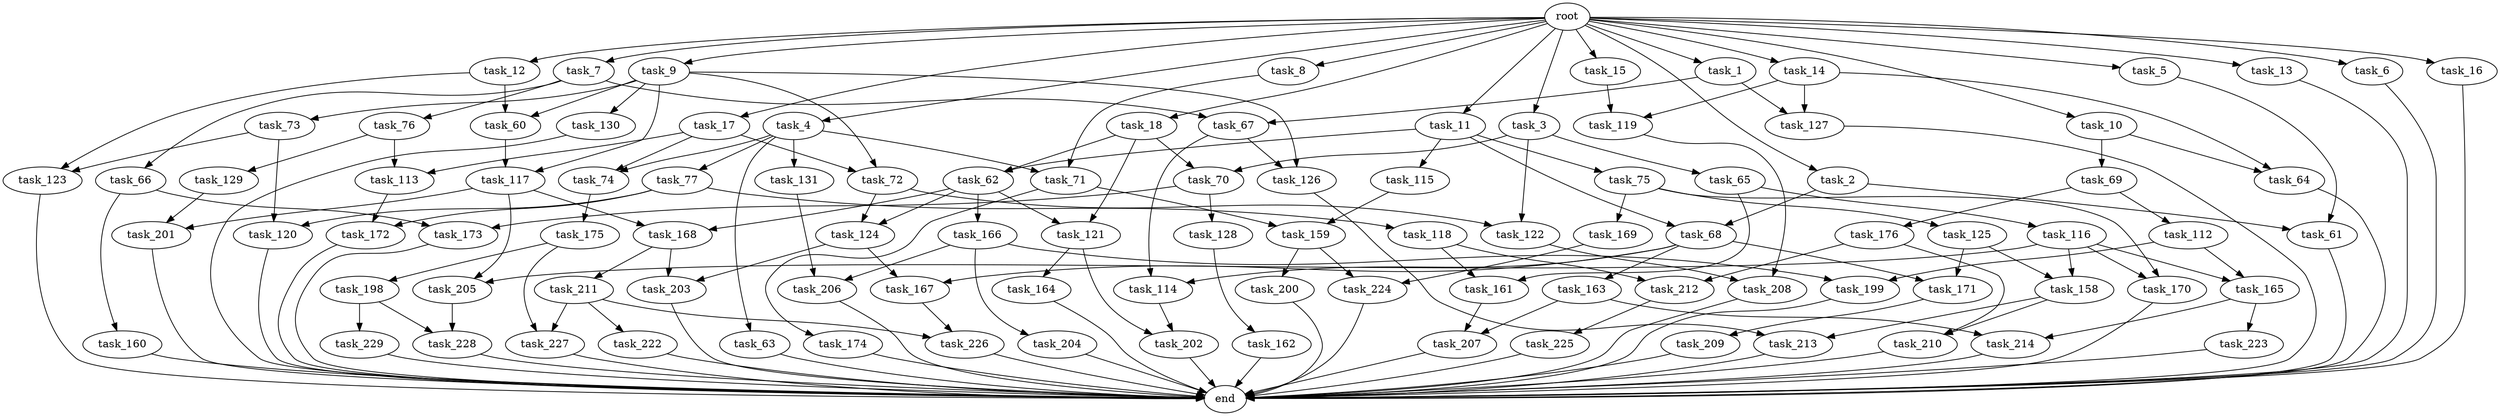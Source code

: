 digraph G {
  task_116 [size="214748364800.000000"];
  task_163 [size="309237645312.000000"];
  task_15 [size="1024.000000"];
  task_212 [size="841813590016.000000"];
  task_169 [size="858993459200.000000"];
  task_207 [size="446676598784.000000"];
  task_168 [size="1408749273088.000000"];
  task_161 [size="635655159808.000000"];
  task_173 [size="1279900254208.000000"];
  task_7 [size="1024.000000"];
  task_128 [size="420906795008.000000"];
  task_119 [size="446676598784.000000"];
  task_166 [size="858993459200.000000"];
  task_75 [size="858993459200.000000"];
  task_214 [size="386547056640.000000"];
  task_176 [size="137438953472.000000"];
  task_204 [size="858993459200.000000"];
  task_117 [size="618475290624.000000"];
  task_9 [size="1024.000000"];
  task_199 [size="1168231104512.000000"];
  task_211 [size="214748364800.000000"];
  task_112 [size="137438953472.000000"];
  task_131 [size="309237645312.000000"];
  task_229 [size="77309411328.000000"];
  task_164 [size="695784701952.000000"];
  task_130 [size="309237645312.000000"];
  task_73 [size="309237645312.000000"];
  task_172 [size="498216206336.000000"];
  task_77 [size="309237645312.000000"];
  task_227 [size="68719476736.000000"];
  task_65 [size="137438953472.000000"];
  task_118 [size="420906795008.000000"];
  task_18 [size="1024.000000"];
  task_159 [size="1554778161152.000000"];
  task_63 [size="309237645312.000000"];
  task_68 [size="1073741824000.000000"];
  task_115 [size="858993459200.000000"];
  task_206 [size="996432412672.000000"];
  task_160 [size="858993459200.000000"];
  task_61 [size="292057776128.000000"];
  task_11 [size="1024.000000"];
  task_167 [size="343597383680.000000"];
  task_125 [size="858993459200.000000"];
  task_1 [size="1024.000000"];
  task_210 [size="455266533376.000000"];
  task_201 [size="687194767360.000000"];
  task_69 [size="420906795008.000000"];
  task_225 [size="420906795008.000000"];
  task_171 [size="386547056640.000000"];
  task_162 [size="858993459200.000000"];
  task_202 [size="773094113280.000000"];
  task_123 [size="1245540515840.000000"];
  task_175 [size="34359738368.000000"];
  task_62 [size="1279900254208.000000"];
  task_66 [size="309237645312.000000"];
  task_205 [size="627065225216.000000"];
  task_127 [size="523986010112.000000"];
  task_213 [size="730144440320.000000"];
  end [size="0.000000"];
  task_226 [size="111669149696.000000"];
  task_3 [size="1024.000000"];
  task_121 [size="1279900254208.000000"];
  task_129 [size="309237645312.000000"];
  task_4 [size="1024.000000"];
  task_60 [size="858993459200.000000"];
  task_10 [size="1024.000000"];
  task_158 [size="154618822656.000000"];
  task_70 [size="558345748480.000000"];
  task_71 [size="343597383680.000000"];
  task_67 [size="523986010112.000000"];
  task_14 [size="1024.000000"];
  task_12 [size="1024.000000"];
  task_13 [size="1024.000000"];
  task_223 [size="77309411328.000000"];
  task_174 [size="858993459200.000000"];
  task_126 [size="386547056640.000000"];
  task_114 [size="386547056640.000000"];
  task_203 [size="249108103168.000000"];
  task_6 [size="1024.000000"];
  task_64 [size="730144440320.000000"];
  task_124 [size="936302870528.000000"];
  task_2 [size="1024.000000"];
  task_209 [size="137438953472.000000"];
  task_198 [size="34359738368.000000"];
  task_72 [size="343597383680.000000"];
  task_74 [size="343597383680.000000"];
  task_170 [size="936302870528.000000"];
  task_17 [size="1024.000000"];
  task_76 [size="309237645312.000000"];
  task_165 [size="386547056640.000000"];
  task_120 [size="1116691496960.000000"];
  task_200 [size="77309411328.000000"];
  root [size="0.000000"];
  task_228 [size="498216206336.000000"];
  task_208 [size="558345748480.000000"];
  task_8 [size="1024.000000"];
  task_16 [size="1024.000000"];
  task_113 [size="343597383680.000000"];
  task_5 [size="1024.000000"];
  task_222 [size="34359738368.000000"];
  task_122 [size="214748364800.000000"];
  task_224 [size="292057776128.000000"];

  task_116 -> task_158 [size="75497472.000000"];
  task_116 -> task_170 [size="75497472.000000"];
  task_116 -> task_165 [size="75497472.000000"];
  task_116 -> task_205 [size="75497472.000000"];
  task_163 -> task_214 [size="301989888.000000"];
  task_163 -> task_207 [size="301989888.000000"];
  task_15 -> task_119 [size="134217728.000000"];
  task_212 -> task_225 [size="411041792.000000"];
  task_169 -> task_224 [size="209715200.000000"];
  task_207 -> end [size="1.000000"];
  task_168 -> task_203 [size="209715200.000000"];
  task_168 -> task_211 [size="209715200.000000"];
  task_161 -> task_207 [size="134217728.000000"];
  task_173 -> end [size="1.000000"];
  task_7 -> task_66 [size="301989888.000000"];
  task_7 -> task_67 [size="301989888.000000"];
  task_7 -> task_76 [size="301989888.000000"];
  task_128 -> task_162 [size="838860800.000000"];
  task_119 -> task_208 [size="134217728.000000"];
  task_166 -> task_206 [size="838860800.000000"];
  task_166 -> task_199 [size="838860800.000000"];
  task_166 -> task_204 [size="838860800.000000"];
  task_75 -> task_170 [size="838860800.000000"];
  task_75 -> task_169 [size="838860800.000000"];
  task_75 -> task_125 [size="838860800.000000"];
  task_214 -> end [size="1.000000"];
  task_176 -> task_210 [size="411041792.000000"];
  task_176 -> task_212 [size="411041792.000000"];
  task_204 -> end [size="1.000000"];
  task_117 -> task_201 [size="536870912.000000"];
  task_117 -> task_168 [size="536870912.000000"];
  task_117 -> task_205 [size="536870912.000000"];
  task_9 -> task_117 [size="301989888.000000"];
  task_9 -> task_126 [size="301989888.000000"];
  task_9 -> task_60 [size="301989888.000000"];
  task_9 -> task_130 [size="301989888.000000"];
  task_9 -> task_73 [size="301989888.000000"];
  task_9 -> task_72 [size="301989888.000000"];
  task_199 -> end [size="1.000000"];
  task_211 -> task_222 [size="33554432.000000"];
  task_211 -> task_226 [size="33554432.000000"];
  task_211 -> task_227 [size="33554432.000000"];
  task_112 -> task_199 [size="301989888.000000"];
  task_112 -> task_165 [size="301989888.000000"];
  task_131 -> task_206 [size="134217728.000000"];
  task_229 -> end [size="1.000000"];
  task_164 -> end [size="1.000000"];
  task_130 -> end [size="1.000000"];
  task_73 -> task_120 [size="679477248.000000"];
  task_73 -> task_123 [size="679477248.000000"];
  task_172 -> end [size="1.000000"];
  task_77 -> task_118 [size="411041792.000000"];
  task_77 -> task_120 [size="411041792.000000"];
  task_77 -> task_172 [size="411041792.000000"];
  task_227 -> end [size="1.000000"];
  task_65 -> task_116 [size="209715200.000000"];
  task_65 -> task_161 [size="209715200.000000"];
  task_118 -> task_212 [size="411041792.000000"];
  task_118 -> task_161 [size="411041792.000000"];
  task_18 -> task_70 [size="411041792.000000"];
  task_18 -> task_121 [size="411041792.000000"];
  task_18 -> task_62 [size="411041792.000000"];
  task_159 -> task_200 [size="75497472.000000"];
  task_159 -> task_224 [size="75497472.000000"];
  task_63 -> end [size="1.000000"];
  task_68 -> task_114 [size="301989888.000000"];
  task_68 -> task_163 [size="301989888.000000"];
  task_68 -> task_171 [size="301989888.000000"];
  task_68 -> task_167 [size="301989888.000000"];
  task_115 -> task_159 [size="679477248.000000"];
  task_206 -> end [size="1.000000"];
  task_160 -> end [size="1.000000"];
  task_61 -> end [size="1.000000"];
  task_11 -> task_75 [size="838860800.000000"];
  task_11 -> task_62 [size="838860800.000000"];
  task_11 -> task_68 [size="838860800.000000"];
  task_11 -> task_115 [size="838860800.000000"];
  task_167 -> task_226 [size="75497472.000000"];
  task_125 -> task_158 [size="75497472.000000"];
  task_125 -> task_171 [size="75497472.000000"];
  task_1 -> task_67 [size="209715200.000000"];
  task_1 -> task_127 [size="209715200.000000"];
  task_210 -> end [size="1.000000"];
  task_201 -> end [size="1.000000"];
  task_69 -> task_112 [size="134217728.000000"];
  task_69 -> task_176 [size="134217728.000000"];
  task_225 -> end [size="1.000000"];
  task_171 -> task_209 [size="134217728.000000"];
  task_162 -> end [size="1.000000"];
  task_202 -> end [size="1.000000"];
  task_123 -> end [size="1.000000"];
  task_175 -> task_198 [size="33554432.000000"];
  task_175 -> task_227 [size="33554432.000000"];
  task_62 -> task_166 [size="838860800.000000"];
  task_62 -> task_121 [size="838860800.000000"];
  task_62 -> task_168 [size="838860800.000000"];
  task_62 -> task_124 [size="838860800.000000"];
  task_66 -> task_160 [size="838860800.000000"];
  task_66 -> task_173 [size="838860800.000000"];
  task_205 -> task_228 [size="411041792.000000"];
  task_127 -> end [size="1.000000"];
  task_213 -> end [size="1.000000"];
  task_226 -> end [size="1.000000"];
  task_3 -> task_65 [size="134217728.000000"];
  task_3 -> task_122 [size="134217728.000000"];
  task_3 -> task_70 [size="134217728.000000"];
  task_121 -> task_164 [size="679477248.000000"];
  task_121 -> task_202 [size="679477248.000000"];
  task_129 -> task_201 [size="134217728.000000"];
  task_4 -> task_63 [size="301989888.000000"];
  task_4 -> task_131 [size="301989888.000000"];
  task_4 -> task_71 [size="301989888.000000"];
  task_4 -> task_77 [size="301989888.000000"];
  task_4 -> task_74 [size="301989888.000000"];
  task_60 -> task_117 [size="301989888.000000"];
  task_10 -> task_64 [size="411041792.000000"];
  task_10 -> task_69 [size="411041792.000000"];
  task_158 -> task_210 [size="33554432.000000"];
  task_158 -> task_213 [size="33554432.000000"];
  task_70 -> task_173 [size="411041792.000000"];
  task_70 -> task_128 [size="411041792.000000"];
  task_71 -> task_174 [size="838860800.000000"];
  task_71 -> task_159 [size="838860800.000000"];
  task_67 -> task_114 [size="75497472.000000"];
  task_67 -> task_126 [size="75497472.000000"];
  task_14 -> task_119 [size="301989888.000000"];
  task_14 -> task_64 [size="301989888.000000"];
  task_14 -> task_127 [size="301989888.000000"];
  task_12 -> task_60 [size="536870912.000000"];
  task_12 -> task_123 [size="536870912.000000"];
  task_13 -> end [size="1.000000"];
  task_223 -> end [size="1.000000"];
  task_174 -> end [size="1.000000"];
  task_126 -> task_213 [size="679477248.000000"];
  task_114 -> task_202 [size="75497472.000000"];
  task_203 -> end [size="1.000000"];
  task_6 -> end [size="1.000000"];
  task_64 -> end [size="1.000000"];
  task_124 -> task_167 [size="33554432.000000"];
  task_124 -> task_203 [size="33554432.000000"];
  task_2 -> task_68 [size="209715200.000000"];
  task_2 -> task_61 [size="209715200.000000"];
  task_209 -> end [size="1.000000"];
  task_198 -> task_228 [size="75497472.000000"];
  task_198 -> task_229 [size="75497472.000000"];
  task_72 -> task_124 [size="75497472.000000"];
  task_72 -> task_122 [size="75497472.000000"];
  task_74 -> task_175 [size="33554432.000000"];
  task_170 -> end [size="1.000000"];
  task_17 -> task_113 [size="33554432.000000"];
  task_17 -> task_72 [size="33554432.000000"];
  task_17 -> task_74 [size="33554432.000000"];
  task_76 -> task_113 [size="301989888.000000"];
  task_76 -> task_129 [size="301989888.000000"];
  task_165 -> task_223 [size="75497472.000000"];
  task_165 -> task_214 [size="75497472.000000"];
  task_120 -> end [size="1.000000"];
  task_200 -> end [size="1.000000"];
  root -> task_13 [size="1.000000"];
  root -> task_17 [size="1.000000"];
  root -> task_3 [size="1.000000"];
  root -> task_4 [size="1.000000"];
  root -> task_11 [size="1.000000"];
  root -> task_15 [size="1.000000"];
  root -> task_10 [size="1.000000"];
  root -> task_6 [size="1.000000"];
  root -> task_9 [size="1.000000"];
  root -> task_16 [size="1.000000"];
  root -> task_8 [size="1.000000"];
  root -> task_18 [size="1.000000"];
  root -> task_1 [size="1.000000"];
  root -> task_5 [size="1.000000"];
  root -> task_7 [size="1.000000"];
  root -> task_2 [size="1.000000"];
  root -> task_14 [size="1.000000"];
  root -> task_12 [size="1.000000"];
  task_228 -> end [size="1.000000"];
  task_208 -> end [size="1.000000"];
  task_8 -> task_71 [size="33554432.000000"];
  task_16 -> end [size="1.000000"];
  task_113 -> task_172 [size="75497472.000000"];
  task_5 -> task_61 [size="75497472.000000"];
  task_222 -> end [size="1.000000"];
  task_122 -> task_208 [size="411041792.000000"];
  task_224 -> end [size="1.000000"];
}
